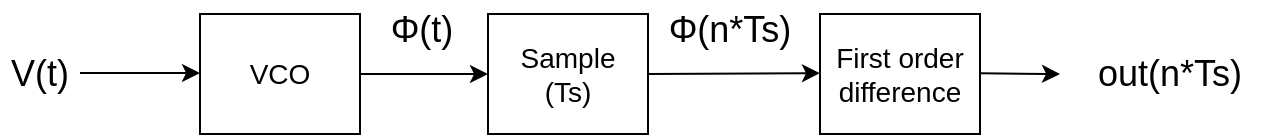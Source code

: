 <mxfile version="24.2.5" type="device">
  <diagram name="Página-1" id="wS2xyDTOjGRvFbrV8SyL">
    <mxGraphModel dx="989" dy="577" grid="1" gridSize="10" guides="1" tooltips="1" connect="1" arrows="1" fold="1" page="1" pageScale="1" pageWidth="827" pageHeight="1169" math="0" shadow="0">
      <root>
        <mxCell id="0" />
        <mxCell id="1" parent="0" />
        <mxCell id="roJTmz2R9Fx_UoObYIFT-1" value="&lt;font style=&quot;font-size: 14px;&quot;&gt;VCO&lt;/font&gt;" style="rounded=0;whiteSpace=wrap;html=1;" vertex="1" parent="1">
          <mxGeometry x="230" y="350" width="80" height="60" as="geometry" />
        </mxCell>
        <mxCell id="roJTmz2R9Fx_UoObYIFT-2" value="" style="endArrow=classic;html=1;rounded=0;" edge="1" parent="1">
          <mxGeometry width="50" height="50" relative="1" as="geometry">
            <mxPoint x="170" y="379.5" as="sourcePoint" />
            <mxPoint x="230" y="379.5" as="targetPoint" />
          </mxGeometry>
        </mxCell>
        <mxCell id="roJTmz2R9Fx_UoObYIFT-3" value="&lt;font style=&quot;font-size: 18px;&quot;&gt;V(t)&lt;/font&gt;" style="text;html=1;align=center;verticalAlign=middle;whiteSpace=wrap;rounded=0;" vertex="1" parent="1">
          <mxGeometry x="130" y="365" width="40" height="30" as="geometry" />
        </mxCell>
        <mxCell id="roJTmz2R9Fx_UoObYIFT-4" value="&lt;font style=&quot;font-size: 14px;&quot;&gt;Sample&lt;/font&gt;&lt;div&gt;&lt;font style=&quot;font-size: 14px;&quot;&gt;(Ts)&lt;/font&gt;&lt;/div&gt;" style="rounded=0;whiteSpace=wrap;html=1;" vertex="1" parent="1">
          <mxGeometry x="374" y="350" width="80" height="60" as="geometry" />
        </mxCell>
        <mxCell id="roJTmz2R9Fx_UoObYIFT-5" value="" style="endArrow=classic;html=1;rounded=0;exitX=1;exitY=0.5;exitDx=0;exitDy=0;entryX=0;entryY=0.5;entryDx=0;entryDy=0;" edge="1" parent="1" source="roJTmz2R9Fx_UoObYIFT-1" target="roJTmz2R9Fx_UoObYIFT-4">
          <mxGeometry width="50" height="50" relative="1" as="geometry">
            <mxPoint x="430" y="360" as="sourcePoint" />
            <mxPoint x="480" y="310" as="targetPoint" />
          </mxGeometry>
        </mxCell>
        <mxCell id="roJTmz2R9Fx_UoObYIFT-6" value="&lt;font style=&quot;font-size: 18px;&quot;&gt;Φ(t)&lt;/font&gt;" style="text;html=1;align=center;verticalAlign=middle;whiteSpace=wrap;rounded=0;" vertex="1" parent="1">
          <mxGeometry x="321" y="343" width="40" height="30" as="geometry" />
        </mxCell>
        <mxCell id="roJTmz2R9Fx_UoObYIFT-10" value="&lt;span style=&quot;font-size: 14px;&quot;&gt;First order difference&lt;/span&gt;" style="rounded=0;whiteSpace=wrap;html=1;" vertex="1" parent="1">
          <mxGeometry x="540" y="350" width="80" height="60" as="geometry" />
        </mxCell>
        <mxCell id="roJTmz2R9Fx_UoObYIFT-11" value="" style="endArrow=classic;html=1;rounded=0;entryX=0;entryY=0.493;entryDx=0;entryDy=0;exitX=1;exitY=0.5;exitDx=0;exitDy=0;entryPerimeter=0;" edge="1" parent="1" source="roJTmz2R9Fx_UoObYIFT-4" target="roJTmz2R9Fx_UoObYIFT-10">
          <mxGeometry width="50" height="50" relative="1" as="geometry">
            <mxPoint x="460" y="380" as="sourcePoint" />
            <mxPoint x="510" y="379.58" as="targetPoint" />
          </mxGeometry>
        </mxCell>
        <mxCell id="roJTmz2R9Fx_UoObYIFT-13" value="&lt;font style=&quot;font-size: 18px;&quot;&gt;Φ(n*Ts)&lt;/font&gt;" style="text;html=1;align=center;verticalAlign=middle;whiteSpace=wrap;rounded=0;" vertex="1" parent="1">
          <mxGeometry x="460" y="343" width="70" height="30" as="geometry" />
        </mxCell>
        <mxCell id="roJTmz2R9Fx_UoObYIFT-14" value="" style="endArrow=classic;html=1;rounded=0;exitX=1;exitY=0.5;exitDx=0;exitDy=0;" edge="1" parent="1">
          <mxGeometry width="50" height="50" relative="1" as="geometry">
            <mxPoint x="620" y="379.66" as="sourcePoint" />
            <mxPoint x="660" y="380" as="targetPoint" />
          </mxGeometry>
        </mxCell>
        <mxCell id="roJTmz2R9Fx_UoObYIFT-15" value="&lt;font style=&quot;font-size: 18px;&quot;&gt;out(n*Ts)&lt;/font&gt;" style="text;html=1;align=center;verticalAlign=middle;whiteSpace=wrap;rounded=0;" vertex="1" parent="1">
          <mxGeometry x="670" y="365" width="90" height="30" as="geometry" />
        </mxCell>
      </root>
    </mxGraphModel>
  </diagram>
</mxfile>

